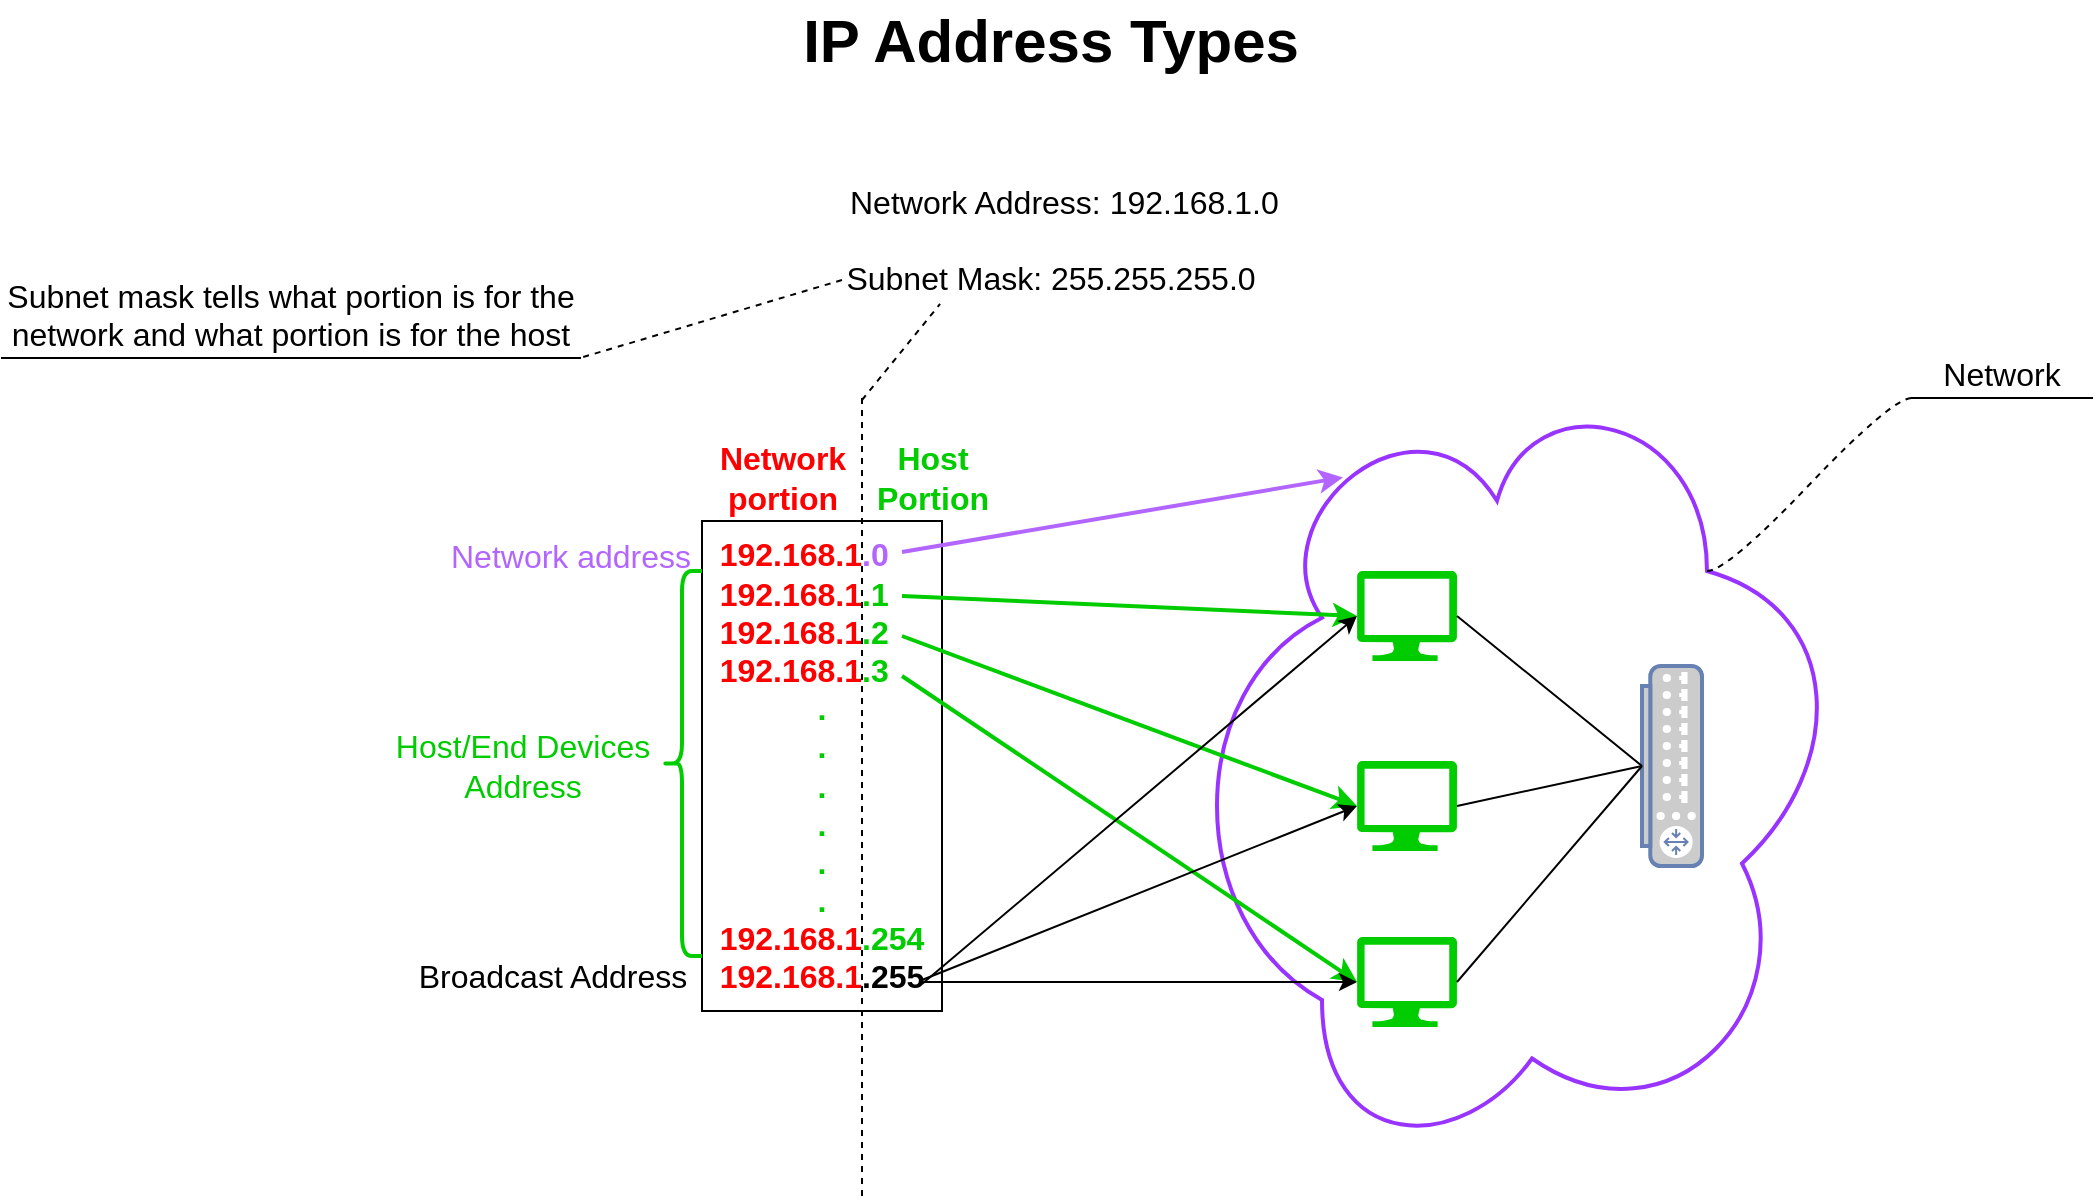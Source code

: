 <mxfile version="12.7.0" type="github">
  <diagram id="AUSyYx-8ehcyiPEunDD3" name="Page-1">
    <mxGraphModel dx="1422" dy="745" grid="1" gridSize="10" guides="1" tooltips="1" connect="1" arrows="1" fold="1" page="1" pageScale="1" pageWidth="1169" pageHeight="827" math="0" shadow="0">
      <root>
        <mxCell id="0"/>
        <mxCell id="1" parent="0"/>
        <mxCell id="37pzr9wZezaG76wjAJH7-1" value="" style="ellipse;shape=cloud;whiteSpace=wrap;html=1;fillColor=none;fontSize=16;direction=south;strokeWidth=2;strokeColor=#9933FF;" vertex="1" parent="1">
          <mxGeometry x="650" y="208" width="350" height="390" as="geometry"/>
        </mxCell>
        <mxCell id="37pzr9wZezaG76wjAJH7-2" value="&amp;nbsp; &amp;nbsp;Network Address: 192.168.1.0&lt;br&gt;&lt;br style=&quot;font-size: 16px&quot;&gt;Subnet Mask: 255.255.255.0" style="text;html=1;align=center;verticalAlign=middle;resizable=0;points=[];autosize=1;fontSize=16;" vertex="1" parent="1">
          <mxGeometry x="464" y="110" width="240" height="60" as="geometry"/>
        </mxCell>
        <mxCell id="37pzr9wZezaG76wjAJH7-3" value="" style="verticalLabelPosition=bottom;html=1;verticalAlign=top;align=center;strokeColor=none;fillColor=#00CC00;shape=mxgraph.azure.computer;pointerEvents=1;fontSize=16;direction=east;" vertex="1" parent="1">
          <mxGeometry x="737.5" y="400.5" width="50" height="45" as="geometry"/>
        </mxCell>
        <mxCell id="37pzr9wZezaG76wjAJH7-4" value="" style="verticalLabelPosition=bottom;html=1;verticalAlign=top;align=center;strokeColor=none;fillColor=#00CC00;shape=mxgraph.azure.computer;pointerEvents=1;fontSize=16;direction=east;" vertex="1" parent="1">
          <mxGeometry x="737.5" y="488.5" width="50" height="45" as="geometry"/>
        </mxCell>
        <mxCell id="37pzr9wZezaG76wjAJH7-5" value="" style="verticalLabelPosition=bottom;html=1;verticalAlign=top;align=center;strokeColor=none;fillColor=#00CC00;shape=mxgraph.azure.computer;pointerEvents=1;fontSize=16;direction=east;" vertex="1" parent="1">
          <mxGeometry x="737.5" y="305.5" width="50" height="45" as="geometry"/>
        </mxCell>
        <mxCell id="37pzr9wZezaG76wjAJH7-6" value="" style="fontColor=#0066CC;verticalAlign=top;verticalLabelPosition=bottom;labelPosition=center;align=center;html=1;outlineConnect=0;fillColor=#CCCCCC;strokeColor=#6881B3;gradientColor=none;gradientDirection=north;strokeWidth=2;shape=mxgraph.networks.router;direction=south;" vertex="1" parent="1">
          <mxGeometry x="880" y="353" width="30" height="100" as="geometry"/>
        </mxCell>
        <mxCell id="37pzr9wZezaG76wjAJH7-7" value="" style="endArrow=none;html=1;fontSize=16;entryX=0.5;entryY=1;entryDx=0;entryDy=0;entryPerimeter=0;exitX=1;exitY=0.5;exitDx=0;exitDy=0;exitPerimeter=0;" edge="1" parent="1" source="37pzr9wZezaG76wjAJH7-3" target="37pzr9wZezaG76wjAJH7-6">
          <mxGeometry width="50" height="50" relative="1" as="geometry">
            <mxPoint x="460" y="479" as="sourcePoint"/>
            <mxPoint x="160" y="658" as="targetPoint"/>
          </mxGeometry>
        </mxCell>
        <mxCell id="37pzr9wZezaG76wjAJH7-8" value="" style="endArrow=none;html=1;fontSize=16;entryX=0.5;entryY=1;entryDx=0;entryDy=0;entryPerimeter=0;exitX=1;exitY=0.5;exitDx=0;exitDy=0;exitPerimeter=0;" edge="1" parent="1" source="37pzr9wZezaG76wjAJH7-4" target="37pzr9wZezaG76wjAJH7-6">
          <mxGeometry width="50" height="50" relative="1" as="geometry">
            <mxPoint x="745" y="438" as="sourcePoint"/>
            <mxPoint x="835" y="368" as="targetPoint"/>
          </mxGeometry>
        </mxCell>
        <mxCell id="37pzr9wZezaG76wjAJH7-9" value="" style="endArrow=none;html=1;fontSize=16;entryX=0.5;entryY=1;entryDx=0;entryDy=0;entryPerimeter=0;exitX=1;exitY=0.5;exitDx=0;exitDy=0;exitPerimeter=0;" edge="1" parent="1" source="37pzr9wZezaG76wjAJH7-5" target="37pzr9wZezaG76wjAJH7-6">
          <mxGeometry width="50" height="50" relative="1" as="geometry">
            <mxPoint x="755" y="448" as="sourcePoint"/>
            <mxPoint x="845" y="378" as="targetPoint"/>
          </mxGeometry>
        </mxCell>
        <mxCell id="37pzr9wZezaG76wjAJH7-10" value="&lt;b&gt;&lt;font color=&quot;#ff0000&quot;&gt;192.168.1&lt;/font&gt;&lt;font color=&quot;#b266ff&quot;&gt;.0&amp;nbsp; &amp;nbsp;&amp;nbsp;&lt;br&gt;&lt;/font&gt;&lt;span style=&quot;white-space: nowrap&quot;&gt;&lt;font color=&quot;#ff0000&quot;&gt;192.168.1&lt;/font&gt;&lt;font color=&quot;#00cc00&quot;&gt;.1&amp;nbsp; &amp;nbsp;&amp;nbsp;&lt;/font&gt;&lt;br&gt;&lt;/span&gt;&lt;span style=&quot;white-space: nowrap&quot;&gt;&lt;font color=&quot;#ff0000&quot;&gt;192.168.1&lt;/font&gt;&lt;/span&gt;&lt;span style=&quot;color: rgb(0 , 204 , 0) ; white-space: nowrap&quot;&gt;.2&amp;nbsp; &amp;nbsp;&amp;nbsp;&lt;br&gt;&lt;/span&gt;&lt;span style=&quot;white-space: nowrap&quot;&gt;&lt;font color=&quot;#ff0000&quot;&gt;192.168.1&lt;/font&gt;&lt;/span&gt;&lt;span style=&quot;color: rgb(0 , 204 , 0) ; white-space: nowrap&quot;&gt;.3&amp;nbsp; &amp;nbsp;&amp;nbsp;&lt;br&gt;&lt;/span&gt;&lt;font color=&quot;#00cc00&quot;&gt;.&lt;/font&gt;&lt;br&gt;&lt;font color=&quot;#00cc00&quot;&gt;.&lt;/font&gt;&lt;br&gt;&lt;font color=&quot;#00cc00&quot;&gt;.&lt;/font&gt;&lt;br&gt;&lt;font color=&quot;#00cc00&quot;&gt;.&lt;/font&gt;&lt;br&gt;&lt;font color=&quot;#00cc00&quot;&gt;.&lt;/font&gt;&lt;br&gt;&lt;font color=&quot;#00cc00&quot;&gt;.&lt;/font&gt;&lt;br&gt;&lt;span style=&quot;white-space: nowrap&quot;&gt;&lt;font color=&quot;#ff0000&quot;&gt;192.168.1&lt;/font&gt;&lt;font color=&quot;#00cc00&quot;&gt;.254&lt;/font&gt;&lt;br&gt;&lt;/span&gt;&lt;span style=&quot;white-space: nowrap&quot;&gt;&lt;font color=&quot;#ff0000&quot;&gt;192.168.1&lt;/font&gt;.255&lt;/span&gt;&lt;/b&gt;" style="rounded=0;whiteSpace=wrap;html=1;fillColor=none;fontSize=16;" vertex="1" parent="1">
          <mxGeometry x="410" y="280.5" width="120" height="245" as="geometry"/>
        </mxCell>
        <mxCell id="37pzr9wZezaG76wjAJH7-13" value="" style="endArrow=none;dashed=1;html=1;fontSize=16;strokeColor=#000000;" edge="1" parent="1">
          <mxGeometry width="50" height="50" relative="1" as="geometry">
            <mxPoint x="490" y="618" as="sourcePoint"/>
            <mxPoint x="490" y="218" as="targetPoint"/>
          </mxGeometry>
        </mxCell>
        <mxCell id="37pzr9wZezaG76wjAJH7-14" value="&lt;font color=&quot;#ff0000&quot;&gt;Network &lt;br&gt;portion&lt;/font&gt;" style="text;html=1;align=center;verticalAlign=middle;resizable=0;points=[];autosize=1;fontSize=16;fontStyle=1" vertex="1" parent="1">
          <mxGeometry x="410" y="239" width="80" height="40" as="geometry"/>
        </mxCell>
        <mxCell id="37pzr9wZezaG76wjAJH7-15" value="Host&lt;br&gt;Portion" style="text;html=1;align=center;verticalAlign=middle;resizable=0;points=[];autosize=1;fontSize=16;fontColor=#00CC00;fontStyle=1" vertex="1" parent="1">
          <mxGeometry x="490" y="239" width="70" height="40" as="geometry"/>
        </mxCell>
        <mxCell id="37pzr9wZezaG76wjAJH7-16" value="Network address" style="text;html=1;align=center;verticalAlign=middle;resizable=0;points=[];autosize=1;fontSize=16;fontColor=#B266FF;" vertex="1" parent="1">
          <mxGeometry x="274" y="288" width="140" height="20" as="geometry"/>
        </mxCell>
        <mxCell id="37pzr9wZezaG76wjAJH7-18" value="" style="shape=curlyBracket;whiteSpace=wrap;html=1;rounded=1;strokeColor=#00CC00;strokeWidth=2;fillColor=#00CC00;fontSize=16;fontColor=#000000;" vertex="1" parent="1">
          <mxGeometry x="390" y="305.5" width="20" height="192.5" as="geometry"/>
        </mxCell>
        <mxCell id="37pzr9wZezaG76wjAJH7-19" value="Host/End Devices&lt;br&gt;Address" style="text;html=1;align=center;verticalAlign=middle;resizable=0;points=[];autosize=1;fontSize=16;fontColor=#00CC00;" vertex="1" parent="1">
          <mxGeometry x="250" y="383" width="140" height="40" as="geometry"/>
        </mxCell>
        <mxCell id="37pzr9wZezaG76wjAJH7-20" value="Broadcast Address" style="text;html=1;align=center;verticalAlign=middle;resizable=0;points=[];autosize=1;fontSize=16;fontColor=#000000;" vertex="1" parent="1">
          <mxGeometry x="260" y="498" width="150" height="20" as="geometry"/>
        </mxCell>
        <mxCell id="37pzr9wZezaG76wjAJH7-21" value="" style="endArrow=classic;html=1;strokeColor=#B266FF;fontSize=16;fontColor=#B266FF;entryX=0.13;entryY=0.77;entryDx=0;entryDy=0;entryPerimeter=0;strokeWidth=2;" edge="1" parent="1" target="37pzr9wZezaG76wjAJH7-1">
          <mxGeometry width="50" height="50" relative="1" as="geometry">
            <mxPoint x="510" y="296" as="sourcePoint"/>
            <mxPoint x="-10" y="638" as="targetPoint"/>
          </mxGeometry>
        </mxCell>
        <mxCell id="37pzr9wZezaG76wjAJH7-22" value="" style="endArrow=classic;html=1;strokeColor=#00CC00;fontSize=16;fontColor=#000000;entryX=0;entryY=0.5;entryDx=0;entryDy=0;entryPerimeter=0;strokeWidth=2;" edge="1" parent="1" target="37pzr9wZezaG76wjAJH7-5">
          <mxGeometry width="50" height="50" relative="1" as="geometry">
            <mxPoint x="510" y="318" as="sourcePoint"/>
            <mxPoint x="620" y="328" as="targetPoint"/>
          </mxGeometry>
        </mxCell>
        <mxCell id="37pzr9wZezaG76wjAJH7-23" value="" style="endArrow=classic;html=1;strokeColor=#00CC00;fontSize=16;fontColor=#000000;entryX=0;entryY=0.5;entryDx=0;entryDy=0;entryPerimeter=0;strokeWidth=2;" edge="1" parent="1" target="37pzr9wZezaG76wjAJH7-3">
          <mxGeometry width="50" height="50" relative="1" as="geometry">
            <mxPoint x="510" y="338" as="sourcePoint"/>
            <mxPoint x="747.5" y="338" as="targetPoint"/>
          </mxGeometry>
        </mxCell>
        <mxCell id="37pzr9wZezaG76wjAJH7-24" value="" style="endArrow=classic;html=1;strokeColor=#00CC00;fontSize=16;fontColor=#000000;entryX=0;entryY=0.5;entryDx=0;entryDy=0;entryPerimeter=0;strokeWidth=2;" edge="1" parent="1" target="37pzr9wZezaG76wjAJH7-4">
          <mxGeometry width="50" height="50" relative="1" as="geometry">
            <mxPoint x="510" y="358" as="sourcePoint"/>
            <mxPoint x="757.5" y="348" as="targetPoint"/>
          </mxGeometry>
        </mxCell>
        <mxCell id="37pzr9wZezaG76wjAJH7-25" value="" style="endArrow=classic;html=1;strokeColor=#000000;strokeWidth=1;fontSize=16;fontColor=#B266FF;entryX=0;entryY=0.5;entryDx=0;entryDy=0;entryPerimeter=0;" edge="1" parent="1" target="37pzr9wZezaG76wjAJH7-4">
          <mxGeometry width="50" height="50" relative="1" as="geometry">
            <mxPoint x="520" y="511" as="sourcePoint"/>
            <mxPoint x="570" y="458" as="targetPoint"/>
          </mxGeometry>
        </mxCell>
        <mxCell id="37pzr9wZezaG76wjAJH7-26" value="" style="endArrow=classic;html=1;strokeColor=#000000;fontSize=16;fontColor=#000000;entryX=0;entryY=0.5;entryDx=0;entryDy=0;entryPerimeter=0;" edge="1" parent="1" target="37pzr9wZezaG76wjAJH7-3">
          <mxGeometry width="50" height="50" relative="1" as="geometry">
            <mxPoint x="520" y="510" as="sourcePoint"/>
            <mxPoint x="767.5" y="358" as="targetPoint"/>
          </mxGeometry>
        </mxCell>
        <mxCell id="37pzr9wZezaG76wjAJH7-27" value="" style="endArrow=classic;html=1;strokeColor=#000000;fontSize=16;fontColor=#000000;entryX=0;entryY=0.5;entryDx=0;entryDy=0;entryPerimeter=0;" edge="1" parent="1" target="37pzr9wZezaG76wjAJH7-5">
          <mxGeometry width="50" height="50" relative="1" as="geometry">
            <mxPoint x="520" y="512" as="sourcePoint"/>
            <mxPoint x="777.5" y="368" as="targetPoint"/>
          </mxGeometry>
        </mxCell>
        <mxCell id="37pzr9wZezaG76wjAJH7-28" value="IP Address Types" style="text;html=1;align=center;verticalAlign=middle;resizable=0;points=[];autosize=1;fontSize=30;fontColor=#000000;fontStyle=1" vertex="1" parent="1">
          <mxGeometry x="454" y="20" width="260" height="40" as="geometry"/>
        </mxCell>
        <mxCell id="37pzr9wZezaG76wjAJH7-29" value="Network" style="whiteSpace=wrap;html=1;shape=partialRectangle;top=0;left=0;bottom=1;right=0;points=[[0,1],[1,1]];strokeColor=#000000;fillColor=none;align=center;verticalAlign=bottom;routingCenterY=0.5;snapToPoint=1;container=1;recursiveResize=0;autosize=1;treeFolding=1;treeMoving=1;fontSize=16;fontColor=#000000;" vertex="1" parent="1">
          <mxGeometry x="1015" y="199" width="90" height="20" as="geometry"/>
        </mxCell>
        <mxCell id="37pzr9wZezaG76wjAJH7-30" value="" style="edgeStyle=entityRelationEdgeStyle;startArrow=none;endArrow=none;segment=10;curved=1;strokeColor=#000000;strokeWidth=1;fontSize=30;fontColor=#000000;dashed=1;exitX=0.25;exitY=0.25;exitDx=0;exitDy=0;exitPerimeter=0;" edge="1" target="37pzr9wZezaG76wjAJH7-29" parent="1" source="37pzr9wZezaG76wjAJH7-1">
          <mxGeometry relative="1" as="geometry">
            <mxPoint x="980" y="239" as="sourcePoint"/>
          </mxGeometry>
        </mxCell>
        <mxCell id="37pzr9wZezaG76wjAJH7-31" value="" style="endArrow=none;dashed=1;html=1;strokeColor=#000000;strokeWidth=1;fontSize=16;fontColor=#000000;entryX=0.271;entryY=1.033;entryDx=0;entryDy=0;entryPerimeter=0;" edge="1" parent="1" target="37pzr9wZezaG76wjAJH7-2">
          <mxGeometry width="50" height="50" relative="1" as="geometry">
            <mxPoint x="490" y="220" as="sourcePoint"/>
            <mxPoint x="554" y="170" as="targetPoint"/>
          </mxGeometry>
        </mxCell>
        <mxCell id="37pzr9wZezaG76wjAJH7-32" value="Subnet mask tells what portion is for the network and what portion is for the host" style="whiteSpace=wrap;html=1;shape=partialRectangle;top=0;left=0;bottom=1;right=0;points=[[0,1],[1,1]];strokeColor=#000000;fillColor=none;align=center;verticalAlign=bottom;routingCenterY=0.5;snapToPoint=1;container=1;recursiveResize=0;autosize=1;treeFolding=1;treeMoving=1;fontSize=16;fontColor=#000000;" vertex="1" parent="1">
          <mxGeometry x="60" y="179" width="289" height="20" as="geometry"/>
        </mxCell>
        <mxCell id="37pzr9wZezaG76wjAJH7-33" value="" style="startArrow=none;endArrow=none;segment=10;strokeColor=#000000;strokeWidth=1;fontSize=30;fontColor=#000000;dashed=1;" edge="1" parent="1" target="37pzr9wZezaG76wjAJH7-32">
          <mxGeometry relative="1" as="geometry">
            <mxPoint x="480" y="160" as="sourcePoint"/>
          </mxGeometry>
        </mxCell>
      </root>
    </mxGraphModel>
  </diagram>
</mxfile>
